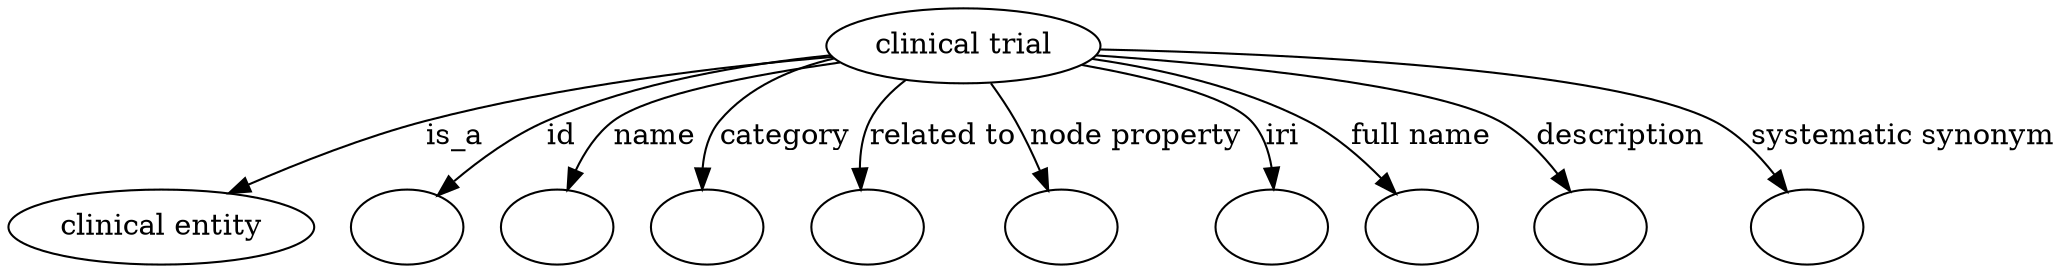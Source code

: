 digraph {
	graph [bb="0,0,835.42,122"];
	node [label="\N"];
	"clinical trial"	 [height=0.5,
		label="clinical trial",
		pos="413.48,104",
		width=1.4607];
	"clinical entity"	 [height=0.5,
		pos="58.482,18",
		width=1.6245];
	"clinical trial" -> "clinical entity"	 [label=is_a,
		lp="204.76,61",
		pos="e,92.428,32.719 362.97,98.587 317.88,93.089 250.31,83.198 192.93,68 161.87,59.774 127.97,47.139 101.98,36.63"];
	id	 [color=black,
		height=0.5,
		label="",
		pos="161.48,18",
		width=0.75];
	"clinical trial" -> id	 [color=black,
		label=id,
		lp="254.93,61",
		pos="e,180.35,31.108 364.36,97.317 330.96,91.804 286.18,82.494 248.59,68 227.59,59.901 205.62,47.256 188.99,36.709",
		style=solid];
	name	 [color=black,
		height=0.5,
		label="",
		pos="233.48,18",
		width=0.75];
	"clinical trial" -> name	 [color=black,
		label=name,
		lp="295.64,61",
		pos="e,245.14,34.69 364.33,97.444 337.97,92.325 305.74,83.39 280.17,68 269.3,61.464 259.38,51.687 251.51,42.507",
		style=solid];
	category	 [color=black,
		height=0.5,
		label="",
		pos="305.48,18",
		width=0.75];
	"clinical trial" -> category	 [color=black,
		label=category,
		lp="346.58,61",
		pos="e,307.73,36.14 368.1,94.573 351.81,89.185 334.48,80.837 322.29,68 316.53,61.93 312.73,53.82 310.24,45.901",
		style=solid];
	"related to"	 [color=black,
		height=0.5,
		label="",
		pos="377.48,18",
		width=0.75];
	"clinical trial" -> "related to"	 [color=black,
		label="related to",
		lp="403.72,61",
		pos="e,373.92,36.25 391.26,87.539 385.52,82.031 380.1,75.388 377.01,68 374.22,61.327 373.3,53.702 373.32,46.451",
		style=solid];
	"node property"	 [color=black,
		height=0.5,
		label="",
		pos="451.48,18",
		width=0.75];
	"clinical trial" -> "node property"	 [color=black,
		label="node property",
		lp="475.55,61",
		pos="e,443.76,35.593 421.47,86.061 424.03,80.295 426.88,73.88 429.48,68 432.79,60.522 436.36,52.409 439.65,44.938",
		style=solid];
	iri	 [color=black,
		height=0.5,
		label="",
		pos="523.48,18",
		width=0.75];
	"clinical trial" -> iri	 [color=black,
		label=iri,
		lp="531.7,61",
		pos="e,526.16,35.954 457.4,94.01 482.49,87.369 510.52,78.044 518.48,68 523.32,61.889 525.4,53.951 526.04,46.206",
		style=solid];
	"full name"	 [color=black,
		height=0.5,
		label="",
		pos="595.48,18",
		width=0.75];
	"clinical trial" -> "full name"	 [color=black,
		label="full name",
		lp="588.11,61",
		pos="e,581.88,34.111 461.17,96.181 486.19,90.728 516.71,81.875 541.48,68 553.8,61.103 565.54,50.848 574.91,41.417",
		style=solid];
	description	 [color=black,
		height=0.5,
		label="",
		pos="667.48,18",
		width=0.75];
	"clinical trial" -> description	 [color=black,
		label=description,
		lp="668.59,61",
		pos="e,655.69,34.611 464.2,98.687 515.97,92.631 592.34,81.763 618.48,68 630.24,61.806 640.9,51.778 649.25,42.323",
		style=solid];
	"systematic synonym"	 [color=black,
		height=0.5,
		label="",
		pos="752.48,18",
		width=0.75];
	"clinical trial" -> "systematic synonym"	 [color=black,
		label="systematic synonym",
		lp="778.45,61",
		pos="e,741.19,34.361 465.66,101.64 537.57,97.688 662.84,88.11 703.48,68 715.57,62.02 726.38,51.833 734.75,42.209",
		style=solid];
}
